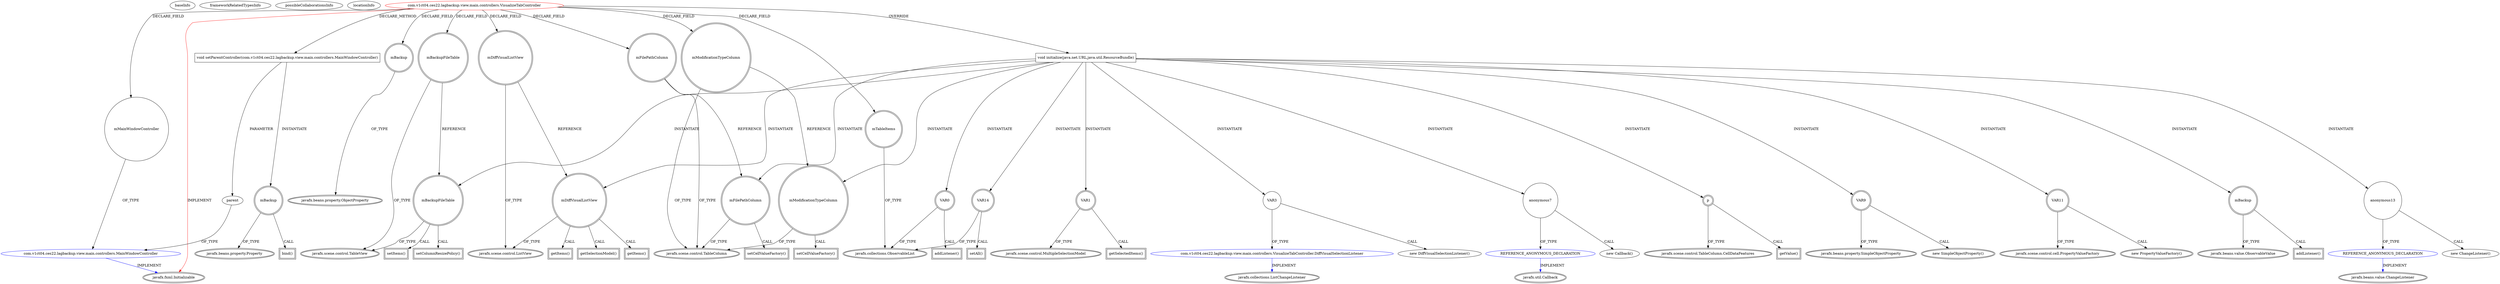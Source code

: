 digraph {
baseInfo[graphId=4635,category="extension_graph",isAnonymous=false,possibleRelation=true]
frameworkRelatedTypesInfo[0="javafx.fxml.Initializable"]
possibleCollaborationsInfo[0="4635~CLIENT_METHOD_DECLARATION-PARAMETER_DECLARATION-FIELD_DECLARATION-~javafx.fxml.Initializable ~javafx.fxml.Initializable ~false~false",1="4635~OVERRIDING_METHOD_DECLARATION-INSTANTIATION-~javafx.fxml.Initializable ~javafx.beans.value.ChangeListener ~false~true",2="4635~OVERRIDING_METHOD_DECLARATION-INSTANTIATION-~javafx.fxml.Initializable ~javafx.util.Callback ~false~true",3="4635~OVERRIDING_METHOD_DECLARATION-INSTANTIATION-~javafx.fxml.Initializable ~javafx.collections.ListChangeListener ~false~false"]
locationInfo[projectName="v1ct04-lagbackup",filePath="/v1ct04-lagbackup/lagbackup-master/src/com/v1ct04/ces22/lagbackup/view/main/controllers/VisualizeTabController.java",contextSignature="VisualizeTabController",graphId="4635"]
0[label="com.v1ct04.ces22.lagbackup.view.main.controllers.VisualizeTabController",vertexType="ROOT_CLIENT_CLASS_DECLARATION",isFrameworkType=false,color=red]
1[label="javafx.fxml.Initializable",vertexType="FRAMEWORK_INTERFACE_TYPE",isFrameworkType=true,peripheries=2]
2[label="mBackup",vertexType="FIELD_DECLARATION",isFrameworkType=true,peripheries=2,shape=circle]
3[label="javafx.beans.property.ObjectProperty",vertexType="FRAMEWORK_CLASS_TYPE",isFrameworkType=true,peripheries=2]
4[label="mBackupFileTable",vertexType="FIELD_DECLARATION",isFrameworkType=true,peripheries=2,shape=circle]
5[label="javafx.scene.control.TableView",vertexType="FRAMEWORK_CLASS_TYPE",isFrameworkType=true,peripheries=2]
6[label="mDiffVisualListView",vertexType="FIELD_DECLARATION",isFrameworkType=true,peripheries=2,shape=circle]
7[label="javafx.scene.control.ListView",vertexType="FRAMEWORK_CLASS_TYPE",isFrameworkType=true,peripheries=2]
8[label="mFilePathColumn",vertexType="FIELD_DECLARATION",isFrameworkType=true,peripheries=2,shape=circle]
9[label="javafx.scene.control.TableColumn",vertexType="FRAMEWORK_CLASS_TYPE",isFrameworkType=true,peripheries=2]
10[label="mMainWindowController",vertexType="FIELD_DECLARATION",isFrameworkType=false,shape=circle]
11[label="com.v1ct04.ces22.lagbackup.view.main.controllers.MainWindowController",vertexType="REFERENCE_CLIENT_CLASS_DECLARATION",isFrameworkType=false,color=blue]
13[label="mModificationTypeColumn",vertexType="FIELD_DECLARATION",isFrameworkType=true,peripheries=2,shape=circle]
15[label="mTableItems",vertexType="FIELD_DECLARATION",isFrameworkType=true,peripheries=2,shape=circle]
16[label="javafx.collections.ObservableList",vertexType="FRAMEWORK_INTERFACE_TYPE",isFrameworkType=true,peripheries=2]
17[label="void initialize(java.net.URL,java.util.ResourceBundle)",vertexType="OVERRIDING_METHOD_DECLARATION",isFrameworkType=false,shape=box]
18[label="VAR0",vertexType="VARIABLE_EXPRESION",isFrameworkType=true,peripheries=2,shape=circle]
19[label="addListener()",vertexType="INSIDE_CALL",isFrameworkType=true,peripheries=2,shape=box]
21[label="VAR1",vertexType="VARIABLE_EXPRESION",isFrameworkType=true,peripheries=2,shape=circle]
23[label="javafx.scene.control.MultipleSelectionModel",vertexType="FRAMEWORK_CLASS_TYPE",isFrameworkType=true,peripheries=2]
22[label="getSelectedItems()",vertexType="INSIDE_CALL",isFrameworkType=true,peripheries=2,shape=box]
24[label="mDiffVisualListView",vertexType="VARIABLE_EXPRESION",isFrameworkType=true,peripheries=2,shape=circle]
25[label="getSelectionModel()",vertexType="INSIDE_CALL",isFrameworkType=true,peripheries=2,shape=box]
28[label="VAR3",vertexType="VARIABLE_EXPRESION",isFrameworkType=false,shape=circle]
29[label="com.v1ct04.ces22.lagbackup.view.main.controllers.VisualizeTabController.DiffVisualSelectionListener",vertexType="REFERENCE_CLIENT_CLASS_DECLARATION",isFrameworkType=false,color=blue]
30[label="javafx.collections.ListChangeListener",vertexType="FRAMEWORK_INTERFACE_TYPE",isFrameworkType=true,peripheries=2]
27[label="new DiffVisualSelectionListener()",vertexType="CONSTRUCTOR_CALL",isFrameworkType=false]
31[label="mBackupFileTable",vertexType="VARIABLE_EXPRESION",isFrameworkType=true,peripheries=2,shape=circle]
32[label="setItems()",vertexType="INSIDE_CALL",isFrameworkType=true,peripheries=2,shape=box]
35[label="setColumnResizePolicy()",vertexType="INSIDE_CALL",isFrameworkType=true,peripheries=2,shape=box]
36[label="mModificationTypeColumn",vertexType="VARIABLE_EXPRESION",isFrameworkType=true,peripheries=2,shape=circle]
37[label="setCellValueFactory()",vertexType="INSIDE_CALL",isFrameworkType=true,peripheries=2,shape=box]
40[label="anonymous7",vertexType="VARIABLE_EXPRESION",isFrameworkType=false,shape=circle]
41[label="REFERENCE_ANONYMOUS_DECLARATION",vertexType="REFERENCE_ANONYMOUS_DECLARATION",isFrameworkType=false,color=blue]
42[label="javafx.util.Callback",vertexType="FRAMEWORK_INTERFACE_TYPE",isFrameworkType=true,peripheries=2]
39[label="new Callback()",vertexType="CONSTRUCTOR_CALL",isFrameworkType=false]
43[label="p",vertexType="VARIABLE_EXPRESION",isFrameworkType=true,peripheries=2,shape=circle]
45[label="javafx.scene.control.TableColumn.CellDataFeatures",vertexType="FRAMEWORK_CLASS_TYPE",isFrameworkType=true,peripheries=2]
44[label="getValue()",vertexType="INSIDE_CALL",isFrameworkType=true,peripheries=2,shape=box]
47[label="VAR9",vertexType="VARIABLE_EXPRESION",isFrameworkType=true,peripheries=2,shape=circle]
48[label="javafx.beans.property.SimpleObjectProperty",vertexType="FRAMEWORK_CLASS_TYPE",isFrameworkType=true,peripheries=2]
46[label="new SimpleObjectProperty()",vertexType="CONSTRUCTOR_CALL",isFrameworkType=true,peripheries=2]
49[label="mFilePathColumn",vertexType="VARIABLE_EXPRESION",isFrameworkType=true,peripheries=2,shape=circle]
50[label="setCellValueFactory()",vertexType="INSIDE_CALL",isFrameworkType=true,peripheries=2,shape=box]
53[label="VAR11",vertexType="VARIABLE_EXPRESION",isFrameworkType=true,peripheries=2,shape=circle]
54[label="javafx.scene.control.cell.PropertyValueFactory",vertexType="FRAMEWORK_CLASS_TYPE",isFrameworkType=true,peripheries=2]
52[label="new PropertyValueFactory()",vertexType="CONSTRUCTOR_CALL",isFrameworkType=true,peripheries=2]
55[label="mBackup",vertexType="VARIABLE_EXPRESION",isFrameworkType=true,peripheries=2,shape=circle]
57[label="javafx.beans.value.ObservableValue",vertexType="FRAMEWORK_INTERFACE_TYPE",isFrameworkType=true,peripheries=2]
56[label="addListener()",vertexType="INSIDE_CALL",isFrameworkType=true,peripheries=2,shape=box]
59[label="anonymous13",vertexType="VARIABLE_EXPRESION",isFrameworkType=false,shape=circle]
60[label="REFERENCE_ANONYMOUS_DECLARATION",vertexType="REFERENCE_ANONYMOUS_DECLARATION",isFrameworkType=false,color=blue]
61[label="javafx.beans.value.ChangeListener",vertexType="FRAMEWORK_INTERFACE_TYPE",isFrameworkType=true,peripheries=2]
58[label="new ChangeListener()",vertexType="CONSTRUCTOR_CALL",isFrameworkType=false]
62[label="VAR14",vertexType="VARIABLE_EXPRESION",isFrameworkType=true,peripheries=2,shape=circle]
63[label="setAll()",vertexType="INSIDE_CALL",isFrameworkType=true,peripheries=2,shape=box]
66[label="getItems()",vertexType="INSIDE_CALL",isFrameworkType=true,peripheries=2,shape=box]
68[label="getItems()",vertexType="INSIDE_CALL",isFrameworkType=true,peripheries=2,shape=box]
79[label="void setParentController(com.v1ct04.ces22.lagbackup.view.main.controllers.MainWindowController)",vertexType="CLIENT_METHOD_DECLARATION",isFrameworkType=false,shape=box]
80[label="parent",vertexType="PARAMETER_DECLARATION",isFrameworkType=false]
82[label="mBackup",vertexType="VARIABLE_EXPRESION",isFrameworkType=true,peripheries=2,shape=circle]
84[label="javafx.beans.property.Property",vertexType="FRAMEWORK_INTERFACE_TYPE",isFrameworkType=true,peripheries=2]
83[label="bind()",vertexType="INSIDE_CALL",isFrameworkType=true,peripheries=2,shape=box]
0->1[label="IMPLEMENT",color=red]
0->2[label="DECLARE_FIELD"]
2->3[label="OF_TYPE"]
0->4[label="DECLARE_FIELD"]
4->5[label="OF_TYPE"]
0->6[label="DECLARE_FIELD"]
6->7[label="OF_TYPE"]
0->8[label="DECLARE_FIELD"]
8->9[label="OF_TYPE"]
0->10[label="DECLARE_FIELD"]
11->1[label="IMPLEMENT",color=blue]
10->11[label="OF_TYPE"]
0->13[label="DECLARE_FIELD"]
13->9[label="OF_TYPE"]
0->15[label="DECLARE_FIELD"]
15->16[label="OF_TYPE"]
0->17[label="OVERRIDE"]
17->18[label="INSTANTIATE"]
18->16[label="OF_TYPE"]
18->19[label="CALL"]
17->21[label="INSTANTIATE"]
21->23[label="OF_TYPE"]
21->22[label="CALL"]
17->24[label="INSTANTIATE"]
6->24[label="REFERENCE"]
24->7[label="OF_TYPE"]
24->25[label="CALL"]
17->28[label="INSTANTIATE"]
29->30[label="IMPLEMENT",color=blue]
28->29[label="OF_TYPE"]
28->27[label="CALL"]
17->31[label="INSTANTIATE"]
4->31[label="REFERENCE"]
31->5[label="OF_TYPE"]
31->32[label="CALL"]
31->35[label="CALL"]
17->36[label="INSTANTIATE"]
13->36[label="REFERENCE"]
36->9[label="OF_TYPE"]
36->37[label="CALL"]
17->40[label="INSTANTIATE"]
41->42[label="IMPLEMENT",color=blue]
40->41[label="OF_TYPE"]
40->39[label="CALL"]
17->43[label="INSTANTIATE"]
43->45[label="OF_TYPE"]
43->44[label="CALL"]
17->47[label="INSTANTIATE"]
47->48[label="OF_TYPE"]
47->46[label="CALL"]
17->49[label="INSTANTIATE"]
8->49[label="REFERENCE"]
49->9[label="OF_TYPE"]
49->50[label="CALL"]
17->53[label="INSTANTIATE"]
53->54[label="OF_TYPE"]
53->52[label="CALL"]
17->55[label="INSTANTIATE"]
55->57[label="OF_TYPE"]
55->56[label="CALL"]
17->59[label="INSTANTIATE"]
60->61[label="IMPLEMENT",color=blue]
59->60[label="OF_TYPE"]
59->58[label="CALL"]
17->62[label="INSTANTIATE"]
62->16[label="OF_TYPE"]
62->63[label="CALL"]
24->66[label="CALL"]
24->68[label="CALL"]
0->79[label="DECLARE_METHOD"]
80->11[label="OF_TYPE"]
79->80[label="PARAMETER"]
79->82[label="INSTANTIATE"]
82->84[label="OF_TYPE"]
82->83[label="CALL"]
}
